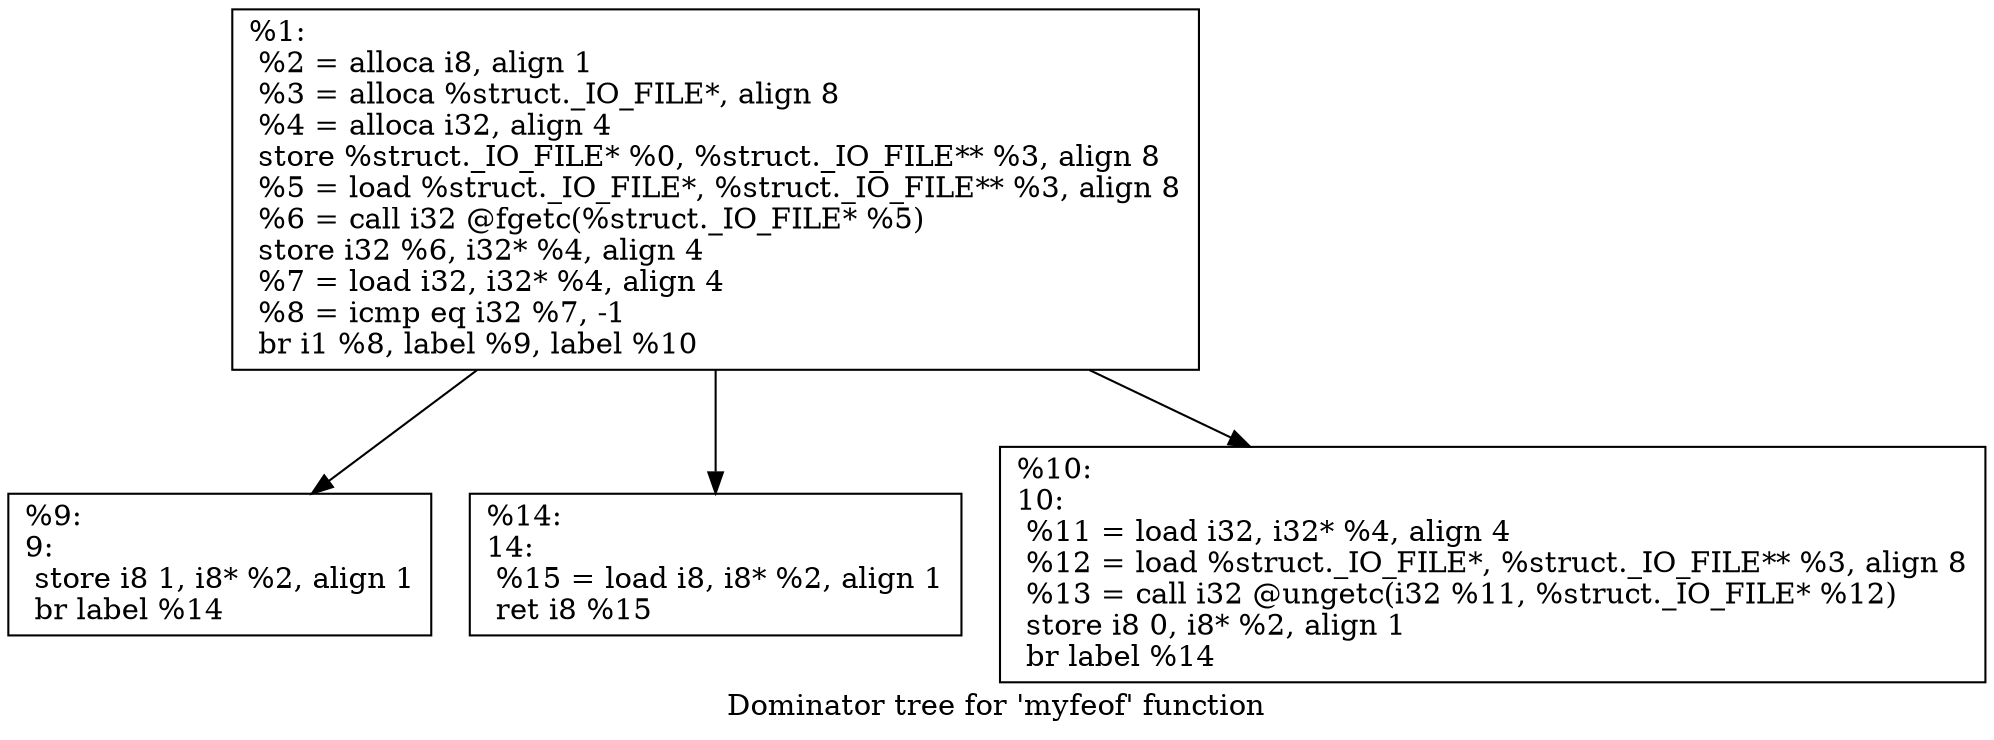 digraph "Dominator tree for 'myfeof' function" {
	label="Dominator tree for 'myfeof' function";

	Node0xe621a0 [shape=record,label="{%1:\l  %2 = alloca i8, align 1\l  %3 = alloca %struct._IO_FILE*, align 8\l  %4 = alloca i32, align 4\l  store %struct._IO_FILE* %0, %struct._IO_FILE** %3, align 8\l  %5 = load %struct._IO_FILE*, %struct._IO_FILE** %3, align 8\l  %6 = call i32 @fgetc(%struct._IO_FILE* %5)\l  store i32 %6, i32* %4, align 4\l  %7 = load i32, i32* %4, align 4\l  %8 = icmp eq i32 %7, -1\l  br i1 %8, label %9, label %10\l}"];
	Node0xe621a0 -> Node0xe5fc40;
	Node0xe621a0 -> Node0xb4f600;
	Node0xe621a0 -> Node0xe50610;
	Node0xe5fc40 [shape=record,label="{%9:\l9:                                                \l  store i8 1, i8* %2, align 1\l  br label %14\l}"];
	Node0xb4f600 [shape=record,label="{%14:\l14:                                               \l  %15 = load i8, i8* %2, align 1\l  ret i8 %15\l}"];
	Node0xe50610 [shape=record,label="{%10:\l10:                                               \l  %11 = load i32, i32* %4, align 4\l  %12 = load %struct._IO_FILE*, %struct._IO_FILE** %3, align 8\l  %13 = call i32 @ungetc(i32 %11, %struct._IO_FILE* %12)\l  store i8 0, i8* %2, align 1\l  br label %14\l}"];
}
